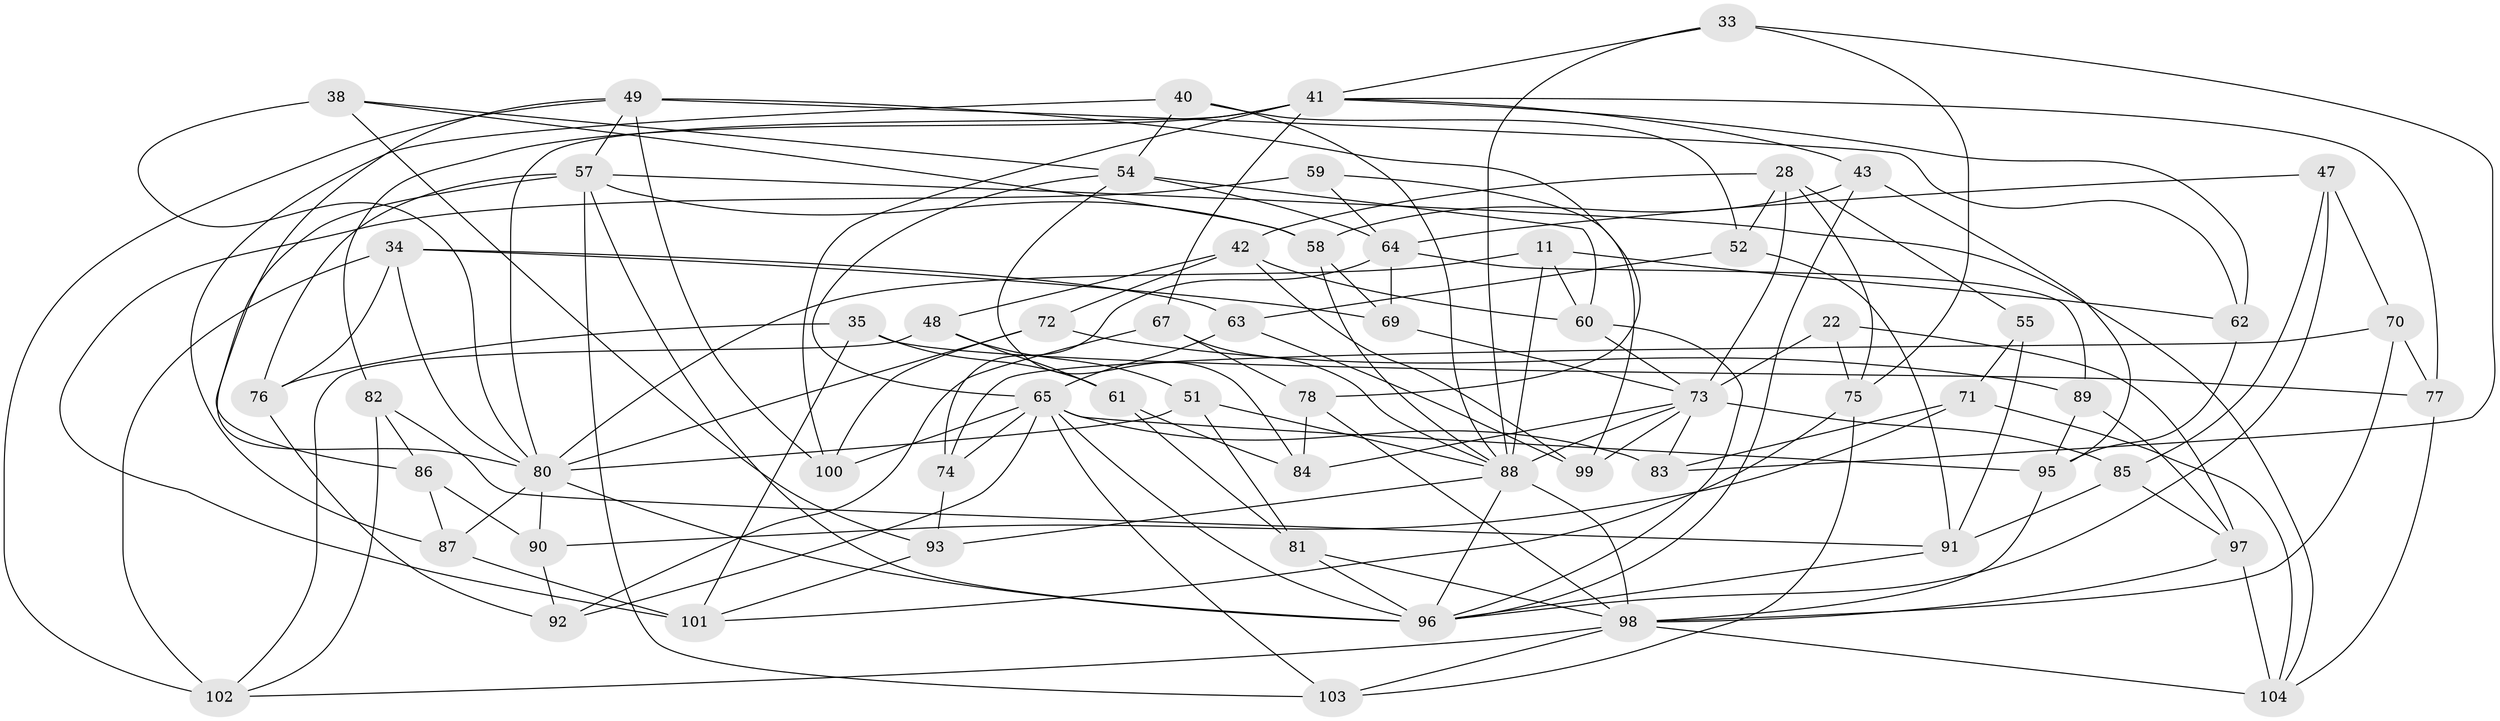 // original degree distribution, {4: 1.0}
// Generated by graph-tools (version 1.1) at 2025/02/03/04/25 22:02:23]
// undirected, 62 vertices, 151 edges
graph export_dot {
graph [start="1"]
  node [color=gray90,style=filled];
  11 [super="+5"];
  22;
  28 [super="+27"];
  33;
  34 [super="+29"];
  35;
  38;
  40;
  41 [super="+16"];
  42 [super="+17"];
  43;
  47;
  48;
  49 [super="+30"];
  51;
  52;
  54 [super="+25"];
  55;
  57 [super="+1+26"];
  58 [super="+37"];
  59;
  60 [super="+4+46"];
  61;
  62;
  63;
  64 [super="+32"];
  65 [super="+15+53+21"];
  67;
  69;
  70;
  71;
  72;
  73 [super="+23+36+66"];
  74;
  75 [super="+13"];
  76;
  77;
  78;
  80 [super="+3+39+24+79"];
  81;
  82;
  83;
  84;
  85;
  86;
  87;
  88 [super="+9+68+12+56"];
  89;
  90;
  91 [super="+50"];
  92;
  93;
  95 [super="+94"];
  96 [super="+7+14+44"];
  97 [super="+20"];
  98 [super="+10+18+31"];
  99;
  100;
  101 [super="+19"];
  102 [super="+45"];
  103;
  104 [super="+6"];
  11 -- 62;
  11 -- 60 [weight=2];
  11 -- 88;
  11 -- 80 [weight=2];
  22 -- 97;
  22 -- 75 [weight=2];
  22 -- 73;
  28 -- 52;
  28 -- 55;
  28 -- 42 [weight=2];
  28 -- 73;
  28 -- 75;
  33 -- 75;
  33 -- 83;
  33 -- 41;
  33 -- 88;
  34 -- 76;
  34 -- 102 [weight=2];
  34 -- 80;
  34 -- 69;
  34 -- 63;
  35 -- 61;
  35 -- 101;
  35 -- 77;
  35 -- 76;
  38 -- 93;
  38 -- 58;
  38 -- 54;
  38 -- 80;
  40 -- 87;
  40 -- 54;
  40 -- 52;
  40 -- 88;
  41 -- 82;
  41 -- 43;
  41 -- 67;
  41 -- 100;
  41 -- 77;
  41 -- 62;
  41 -- 80;
  42 -- 72;
  42 -- 48;
  42 -- 99;
  42 -- 60;
  43 -- 95;
  43 -- 58;
  43 -- 96;
  47 -- 85;
  47 -- 70;
  47 -- 96;
  47 -- 64;
  48 -- 51;
  48 -- 61;
  48 -- 102;
  49 -- 57;
  49 -- 78;
  49 -- 80;
  49 -- 102;
  49 -- 100;
  49 -- 62;
  51 -- 81;
  51 -- 80;
  51 -- 88;
  52 -- 63;
  52 -- 91;
  54 -- 60 [weight=3];
  54 -- 84;
  54 -- 65;
  54 -- 64;
  55 -- 71;
  55 -- 91 [weight=2];
  57 -- 86;
  57 -- 58 [weight=2];
  57 -- 103;
  57 -- 76;
  57 -- 104;
  57 -- 96;
  58 -- 69;
  58 -- 88;
  59 -- 64;
  59 -- 99;
  59 -- 101 [weight=2];
  60 -- 96;
  60 -- 73;
  61 -- 84;
  61 -- 81;
  62 -- 95;
  63 -- 99;
  63 -- 65;
  64 -- 89;
  64 -- 69;
  64 -- 74;
  65 -- 100;
  65 -- 96;
  65 -- 74;
  65 -- 83;
  65 -- 103;
  65 -- 95 [weight=2];
  65 -- 92;
  67 -- 92;
  67 -- 78;
  67 -- 88;
  69 -- 73;
  70 -- 77;
  70 -- 74;
  70 -- 98;
  71 -- 83;
  71 -- 104;
  71 -- 90;
  72 -- 100;
  72 -- 89;
  72 -- 80;
  73 -- 85;
  73 -- 88 [weight=2];
  73 -- 83;
  73 -- 99;
  73 -- 84;
  74 -- 93;
  75 -- 103;
  75 -- 101;
  76 -- 92;
  77 -- 104;
  78 -- 84;
  78 -- 98;
  80 -- 90;
  80 -- 87;
  80 -- 96 [weight=2];
  81 -- 98;
  81 -- 96;
  82 -- 86;
  82 -- 91;
  82 -- 102;
  85 -- 97;
  85 -- 91;
  86 -- 90;
  86 -- 87;
  87 -- 101;
  88 -- 96;
  88 -- 93;
  88 -- 98 [weight=2];
  89 -- 97;
  89 -- 95;
  90 -- 92;
  91 -- 96;
  93 -- 101;
  95 -- 98;
  97 -- 104 [weight=2];
  97 -- 98;
  98 -- 104;
  98 -- 103;
  98 -- 102;
}
